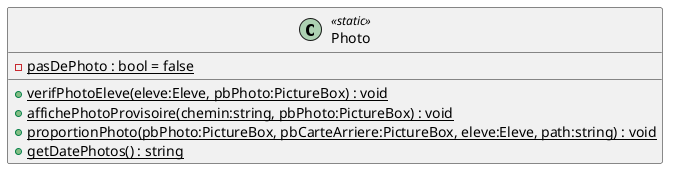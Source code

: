 @startuml
class Photo <<static>> {
    - {static} pasDePhoto : bool = false
    + {static} verifPhotoEleve(eleve:Eleve, pbPhoto:PictureBox) : void
    + {static} affichePhotoProvisoire(chemin:string, pbPhoto:PictureBox) : void
    + {static} proportionPhoto(pbPhoto:PictureBox, pbCarteArriere:PictureBox, eleve:Eleve, path:string) : void
    + {static} getDatePhotos() : string
}
@enduml
